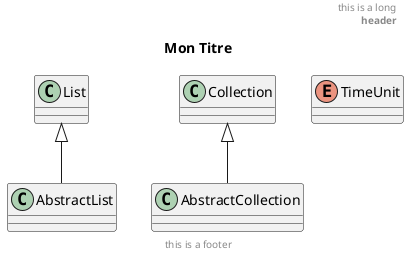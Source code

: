{
  "sha1": "f2sc1fbbprm1hdt5qu1f1ogza63zf38",
  "insertion": {
    "when": "2024-06-01T09:03:05.462Z",
    "user": "plantuml@gmail.com"
  }
}
@startuml

title Mon Titre

List <|-- AbstractList
Collection <|-- AbstractCollection

enum TimeUnit

footer this is a footer
header
  this is a long
  <b>header</b>
end header

@enduml

